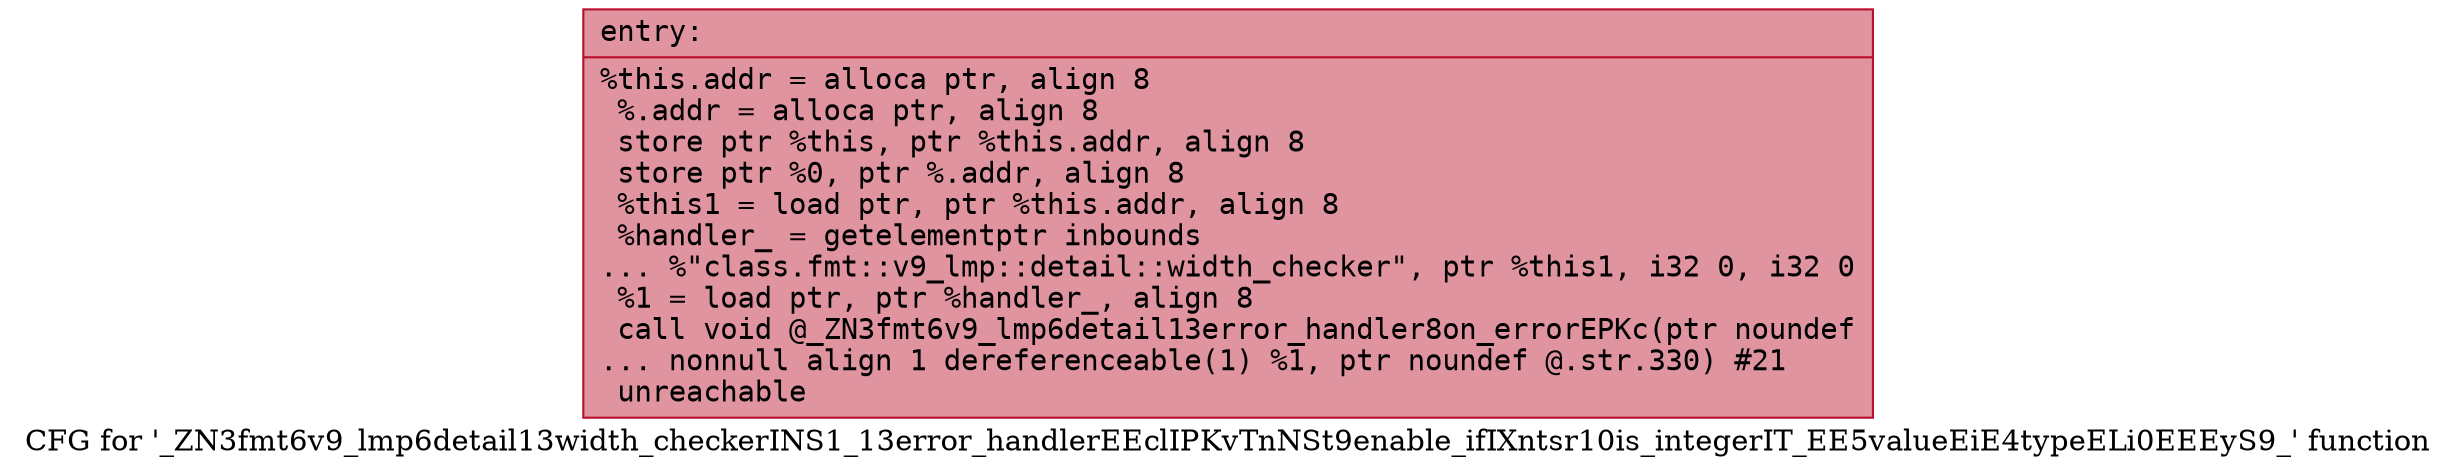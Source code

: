 digraph "CFG for '_ZN3fmt6v9_lmp6detail13width_checkerINS1_13error_handlerEEclIPKvTnNSt9enable_ifIXntsr10is_integerIT_EE5valueEiE4typeELi0EEEyS9_' function" {
	label="CFG for '_ZN3fmt6v9_lmp6detail13width_checkerINS1_13error_handlerEEclIPKvTnNSt9enable_ifIXntsr10is_integerIT_EE5valueEiE4typeELi0EEEyS9_' function";

	Node0x556bfeb24e30 [shape=record,color="#b70d28ff", style=filled, fillcolor="#b70d2870" fontname="Courier",label="{entry:\l|  %this.addr = alloca ptr, align 8\l  %.addr = alloca ptr, align 8\l  store ptr %this, ptr %this.addr, align 8\l  store ptr %0, ptr %.addr, align 8\l  %this1 = load ptr, ptr %this.addr, align 8\l  %handler_ = getelementptr inbounds\l... %\"class.fmt::v9_lmp::detail::width_checker\", ptr %this1, i32 0, i32 0\l  %1 = load ptr, ptr %handler_, align 8\l  call void @_ZN3fmt6v9_lmp6detail13error_handler8on_errorEPKc(ptr noundef\l... nonnull align 1 dereferenceable(1) %1, ptr noundef @.str.330) #21\l  unreachable\l}"];
}
